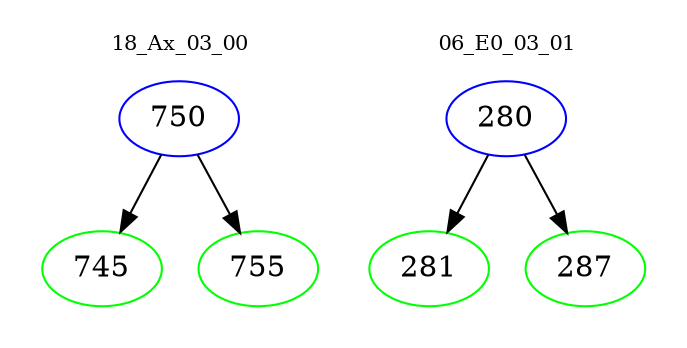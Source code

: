 digraph{
subgraph cluster_0 {
color = white
label = "18_Ax_03_00";
fontsize=10;
T0_750 [label="750", color="blue"]
T0_750 -> T0_745 [color="black"]
T0_745 [label="745", color="green"]
T0_750 -> T0_755 [color="black"]
T0_755 [label="755", color="green"]
}
subgraph cluster_1 {
color = white
label = "06_E0_03_01";
fontsize=10;
T1_280 [label="280", color="blue"]
T1_280 -> T1_281 [color="black"]
T1_281 [label="281", color="green"]
T1_280 -> T1_287 [color="black"]
T1_287 [label="287", color="green"]
}
}
